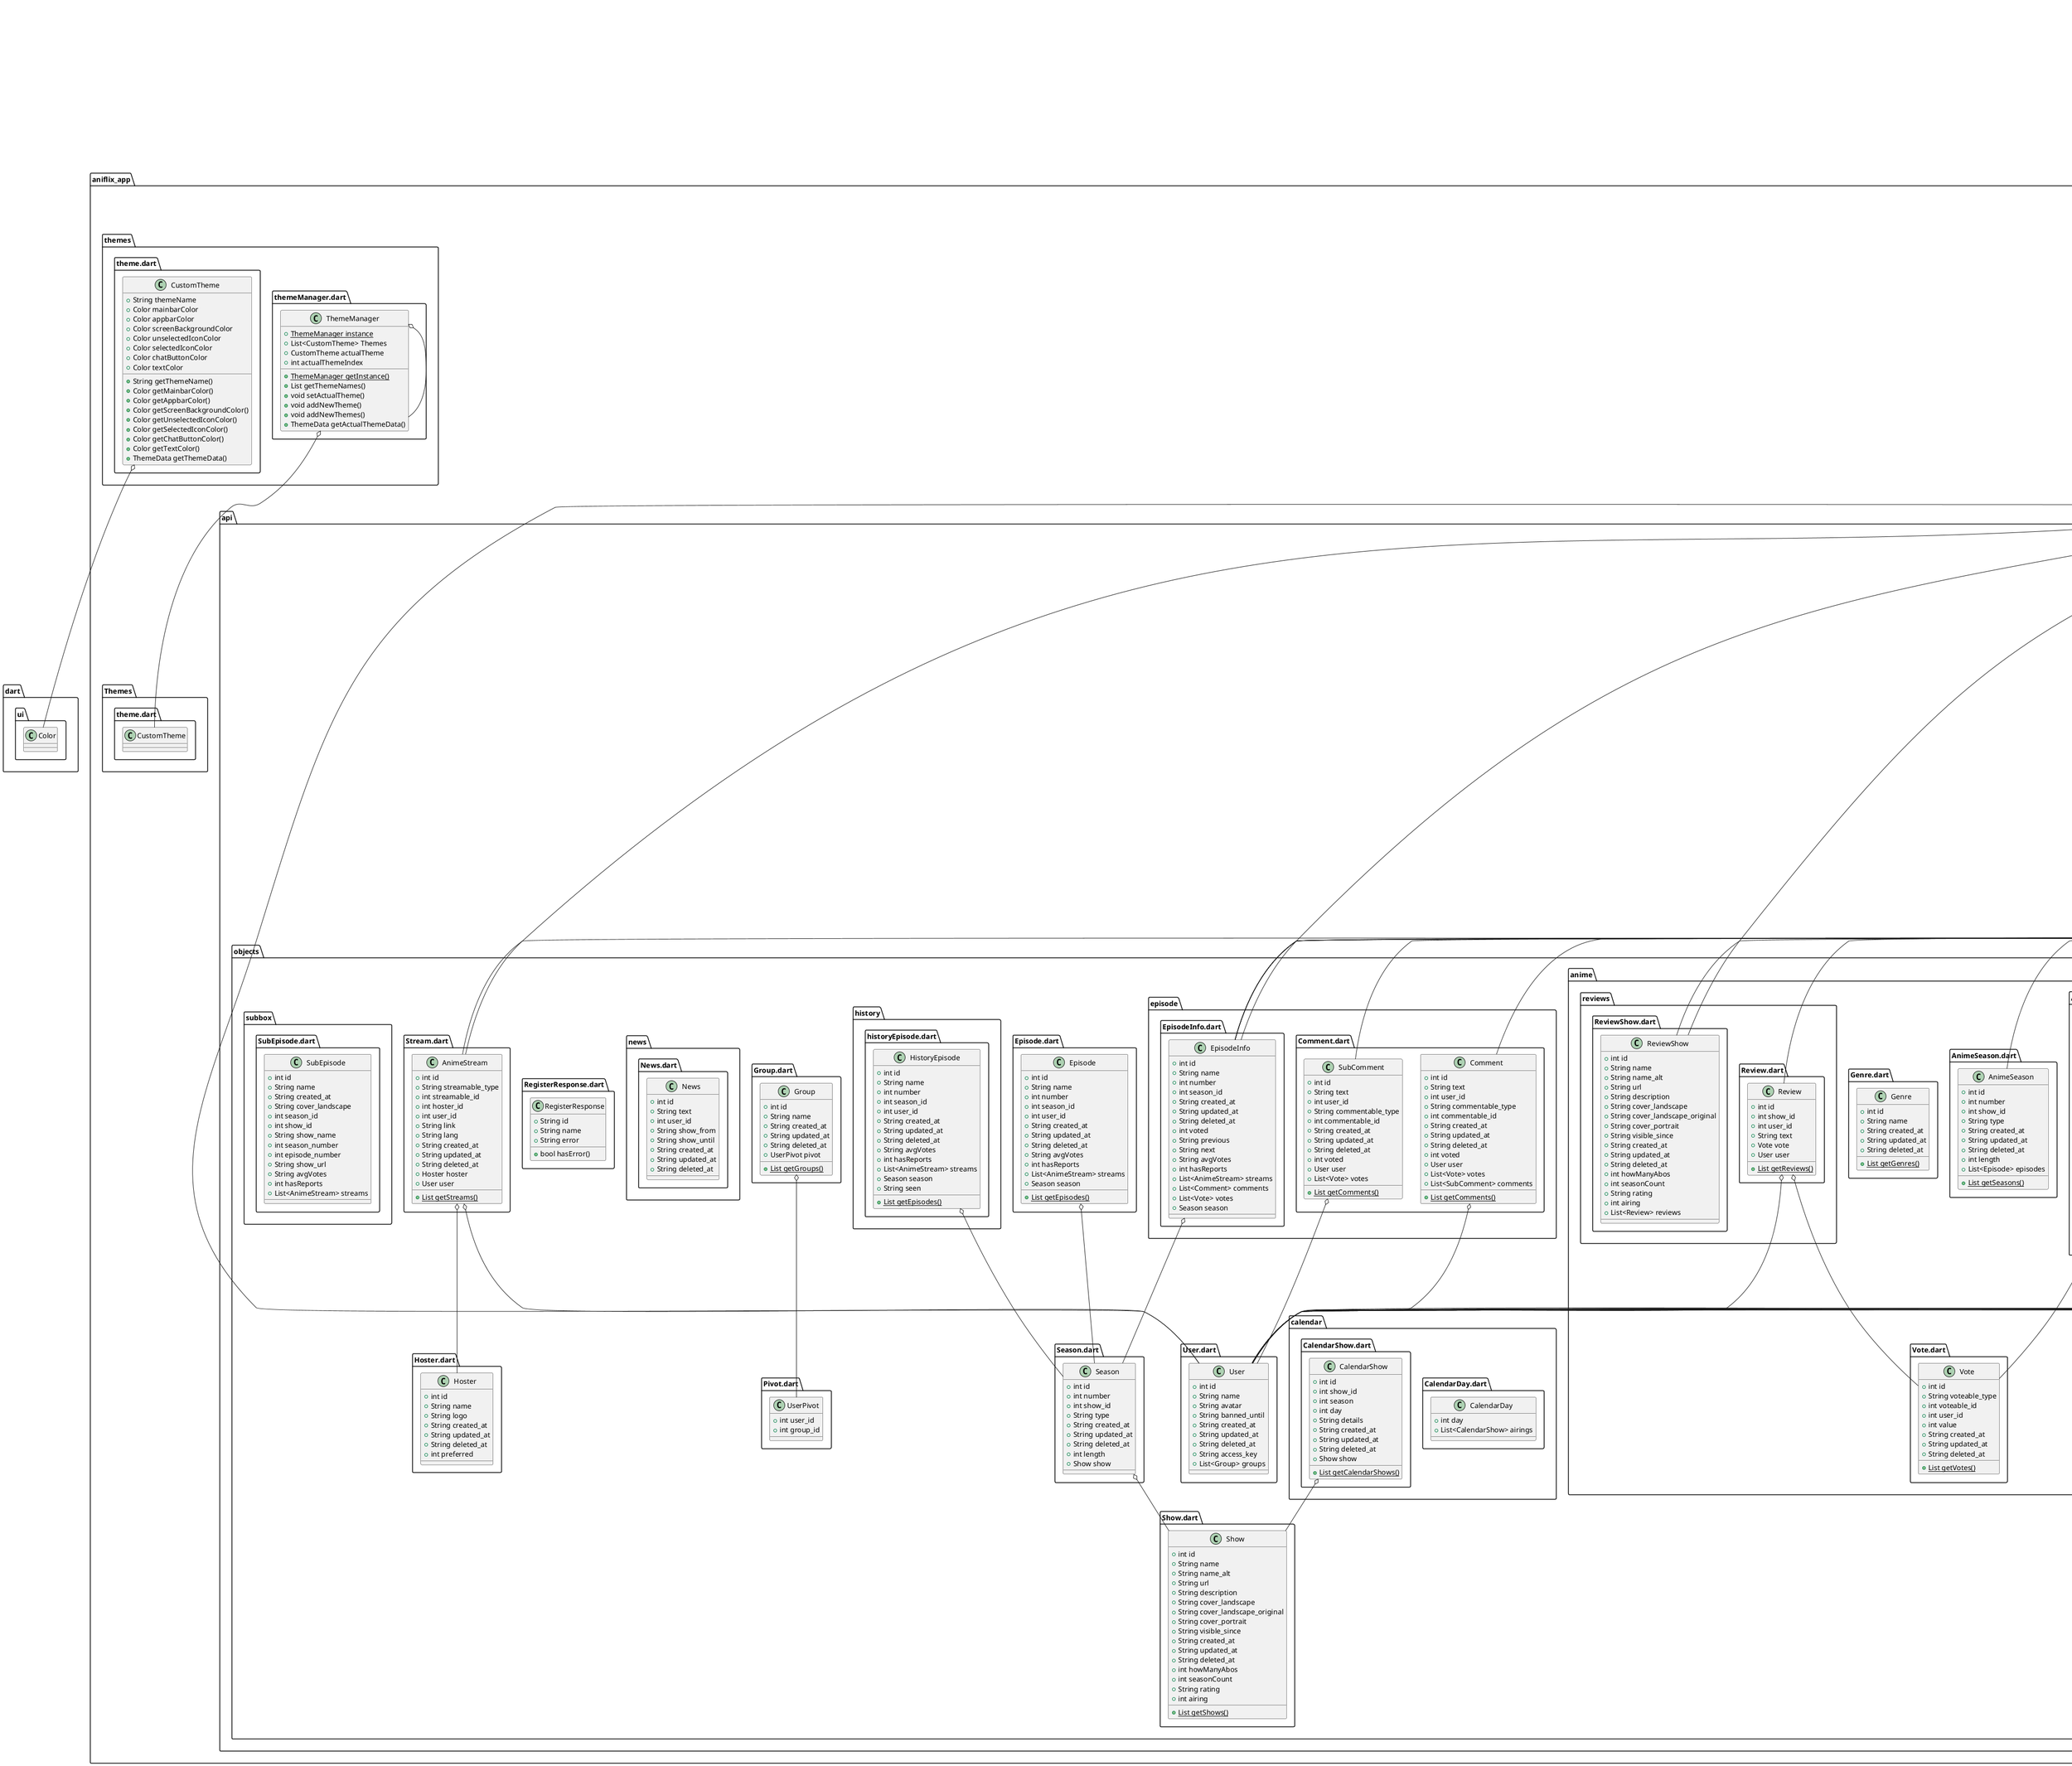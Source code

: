 @startuml
set namespaceSeparator ::

class "aniflix_app::api::APIManager.dart::APIManager" {
  {static} +LoginResponse login
  {static} +Future getNews()
  {static} +Future getCalendarData()
  {static} +Future getSubData()
  {static} +Future getAirings()
  {static} +Future getNewShows()
  {static} +Future getDiscover()
  {static} +Future getAnime()
  {static} +Future getAllShows()
  {static} +Future getAllShowsByGenres()
  {static} +Future getEpisode()
  {static} +Future getEpisodeInfo()
  {static} +Future getReviews()
  {static} +Future getReviewInfo()
  {static} +void createReview()
  {static} +Future getContinue()
  {static} +Future hideContinue()
  {static} +Future getHomeData()
  {static} +Future getAnimeListData()
  {static} +Future loginRequest()
  {static} +Future getUser()
  {static} +void setShowVote()
  {static} +void setEpisodeVote()
  {static} +void setCommentVote()
  {static} +dynamic addComment()
  {static} +void setSubscription()
  {static} +void setWatchlist()
  {static} +Future getWatchlist()
  {static} +Future getHistory()
  {static} +void setFavourite()
  {static} +Future getFavourite()
  {static} -Future _getRequest()
  {static} -Future _postRequest()
  {static} -Future _authDeleteRequest()
  {static} -Future _authPostRequest()
  {static} -Future _authGetRequest()
}

"aniflix_app::api::APIManager.dart::APIManager" o-- "aniflix_app::api::objects::LoginResponse.dart::LoginResponse"

class "aniflix_app::api::objects::Airing.dart::Airing" {
  +int id
  +int show_id
  +int season
  +int day
  +String details
  +String created_at
  +String updated_at
  +String deleted_at
}

class "aniflix_app::api::objects::allanime::genrewithshow.dart::GenreWithShows" {
  +int id
  +String name
  +String created_at
  +String updated_at
  +String deleted_at
  +List<Show> shows
}

class "aniflix_app::api::objects::anime::Anime.dart::Anime" {
  +int id
  +String name
  +String name_alt
  +String url
  +String description
  +String cover_landscape
  +String cover_landscape_original
  +String cover_portrait
  +String visible_since
  +String created_at
  +String updated_at
  +String deleted_at
  +Vote ownVote
  +String subscribed
  +String favorite
  +String watchlist
  +int howManyAbos
  +int seasonCount
  +String rating
  +Airing airing
  +List<AnimeSeason> seasons
  +List<Genre> genres
}

"aniflix_app::api::objects::anime::Anime.dart::Anime" o-- "aniflix_app::api::objects::anime::Vote.dart::Vote"
"aniflix_app::api::objects::anime::Anime.dart::Anime" o-- "aniflix_app::api::objects::Airing.dart::Airing"

class "aniflix_app::api::objects::anime::AnimeSeason.dart::AnimeSeason" {
  +int id
  +int number
  +int show_id
  +String type
  +String created_at
  +String updated_at
  +String deleted_at
  +int length
  +List<Episode> episodes
  {static} +List getSeasons()
}

class "aniflix_app::api::objects::anime::Genre.dart::Genre" {
  +int id
  +String name
  +String created_at
  +String updated_at
  +String deleted_at
  {static} +List getGenres()
}

class "aniflix_app::api::objects::anime::reviews::Review.dart::Review" {
  +int id
  +int show_id
  +int user_id
  +String text
  +Vote vote
  +User user
  {static} +List getReviews()
}

"aniflix_app::api::objects::anime::reviews::Review.dart::Review" o-- "aniflix_app::api::objects::anime::Vote.dart::Vote"
"aniflix_app::api::objects::anime::reviews::Review.dart::Review" o-- "aniflix_app::api::objects::User.dart::User"

class "aniflix_app::api::objects::anime::reviews::ReviewShow.dart::ReviewShow" {
  +int id
  +String name
  +String name_alt
  +String url
  +String description
  +String cover_landscape
  +String cover_landscape_original
  +String cover_portrait
  +String visible_since
  +String created_at
  +String updated_at
  +String deleted_at
  +int howManyAbos
  +int seasonCount
  +String rating
  +int airing
  +List<Review> reviews
}

class "aniflix_app::api::objects::anime::Vote.dart::Vote" {
  +int id
  +String voteable_type
  +int voteable_id
  +int user_id
  +int value
  +String created_at
  +String updated_at
  +String deleted_at
  {static} +List getVotes()
}

class "aniflix_app::api::objects::calendar::CalendarDay.dart::CalendarDay" {
  +int day
  +List<CalendarShow> airings
}

class "aniflix_app::api::objects::calendar::CalendarShow.dart::CalendarShow" {
  +int id
  +int show_id
  +int season
  +int day
  +String details
  +String created_at
  +String updated_at
  +String deleted_at
  +Show show
  {static} +List getCalendarShows()
}

"aniflix_app::api::objects::calendar::CalendarShow.dart::CalendarShow" o-- "aniflix_app::api::objects::Show.dart::Show"

class "aniflix_app::api::objects::episode::Comment.dart::Comment" {
  +int id
  +String text
  +int user_id
  +String commentable_type
  +int commentable_id
  +String created_at
  +String updated_at
  +String deleted_at
  +int voted
  +User user
  +List<Vote> votes
  +List<SubComment> comments
  {static} +List getComments()
}

"aniflix_app::api::objects::episode::Comment.dart::Comment" o-- "aniflix_app::api::objects::User.dart::User"

class "aniflix_app::api::objects::episode::Comment.dart::SubComment" {
  +int id
  +String text
  +int user_id
  +String commentable_type
  +int commentable_id
  +String created_at
  +String updated_at
  +String deleted_at
  +int voted
  +User user
  +List<Vote> votes
  {static} +List getComments()
}

"aniflix_app::api::objects::episode::Comment.dart::SubComment" o-- "aniflix_app::api::objects::User.dart::User"

class "aniflix_app::api::objects::episode::EpisodeInfo.dart::EpisodeInfo" {
  +int id
  +String name
  +int number
  +int season_id
  +String created_at
  +String updated_at
  +String deleted_at
  +int voted
  +String previous
  +String next
  +String avgVotes
  +int hasReports
  +List<AnimeStream> streams
  +List<Comment> comments
  +List<Vote> votes
  +Season season
}

"aniflix_app::api::objects::episode::EpisodeInfo.dart::EpisodeInfo" o-- "aniflix_app::api::objects::Season.dart::Season"

class "aniflix_app::api::objects::Episode.dart::Episode" {
  +int id
  +String name
  +int number
  +int season_id
  +int user_id
  +String created_at
  +String updated_at
  +String deleted_at
  +String avgVotes
  +int hasReports
  +List<AnimeStream> streams
  +Season season
  {static} +List getEpisodes()
}

"aniflix_app::api::objects::Episode.dart::Episode" o-- "aniflix_app::api::objects::Season.dart::Season"

class "aniflix_app::api::objects::Group.dart::Group" {
  +int id
  +String name
  +String created_at
  +String updated_at
  +String deleted_at
  +UserPivot pivot
  {static} +List getGroups()
}

"aniflix_app::api::objects::Group.dart::Group" o-- "aniflix_app::api::objects::Pivot.dart::UserPivot"

class "aniflix_app::api::objects::history::historyEpisode.dart::HistoryEpisode" {
  +int id
  +String name
  +int number
  +int season_id
  +int user_id
  +String created_at
  +String updated_at
  +String deleted_at
  +String avgVotes
  +int hasReports
  +List<AnimeStream> streams
  +Season season
  +String seen
  {static} +List getEpisodes()
}

"aniflix_app::api::objects::history::historyEpisode.dart::HistoryEpisode" o-- "aniflix_app::api::objects::Season.dart::Season"

class "aniflix_app::api::objects::Hoster.dart::Hoster" {
  +int id
  +String name
  +String logo
  +String created_at
  +String updated_at
  +String deleted_at
  +int preferred
}

class "aniflix_app::api::objects::LoginResponse.dart::LoginResponse" {
  +String access_token
  +String token_type
  +int expires_in
  +String error
  +bool hasError()
}

class "aniflix_app::api::objects::news::News.dart::News" {
  +int id
  +String text
  +int user_id
  +String show_from
  +String show_until
  +String created_at
  +String updated_at
  +String deleted_at
}

class "aniflix_app::api::objects::Pivot.dart::UserPivot" {
  +int user_id
  +int group_id
}

class "aniflix_app::api::objects::RegisterResponse.dart::RegisterResponse" {
  +String id
  +String name
  +String error
  +bool hasError()
}

class "aniflix_app::api::objects::Season.dart::Season" {
  +int id
  +int number
  +int show_id
  +String type
  +String created_at
  +String updated_at
  +String deleted_at
  +int length
  +Show show
}

"aniflix_app::api::objects::Season.dart::Season" o-- "aniflix_app::api::objects::Show.dart::Show"

class "aniflix_app::api::objects::Show.dart::Show" {
  +int id
  +String name
  +String name_alt
  +String url
  +String description
  +String cover_landscape
  +String cover_landscape_original
  +String cover_portrait
  +String visible_since
  +String created_at
  +String updated_at
  +String deleted_at
  +int howManyAbos
  +int seasonCount
  +String rating
  +int airing
  {static} +List getShows()
}

class "aniflix_app::api::objects::Stream.dart::AnimeStream" {
  +int id
  +String streamable_type
  +int streamable_id
  +int hoster_id
  +int user_id
  +String link
  +String lang
  +String created_at
  +String updated_at
  +String deleted_at
  +Hoster hoster
  +User user
  {static} +List getStreams()
}

"aniflix_app::api::objects::Stream.dart::AnimeStream" o-- "aniflix_app::api::objects::Hoster.dart::Hoster"
"aniflix_app::api::objects::Stream.dart::AnimeStream" o-- "aniflix_app::api::objects::User.dart::User"

class "aniflix_app::api::objects::subbox::SubEpisode.dart::SubEpisode" {
  +int id
  +String name
  +String created_at
  +String cover_landscape
  +int season_id
  +int show_id
  +String show_name
  +int season_number
  +int episode_number
  +String show_url
  +String avgVotes
  +int hasReports
  +List<AnimeStream> streams
}

class "aniflix_app::api::objects::User.dart::User" {
  +int id
  +String name
  +String avatar
  +String banned_until
  +String created_at
  +String updated_at
  +String deleted_at
  +String access_key
  +List<Group> groups
}

class "aniflix_app::components::appbars::customappbar.dart::AniflixAppbar" {
}

"flutter::src::material::app_bar.dart::AppBar" <|-- "aniflix_app::components::appbars::customappbar.dart::AniflixAppbar"

class "aniflix_app::components::custom::anime::animeDescription.dart::AnimeDescription" {
}

"flutter::src::widgets::container.dart::Container" <|-- "aniflix_app::components::custom::anime::animeDescription.dart::AnimeDescription"

class "aniflix_app::components::custom::anime::animeHeader.dart::AnimeHeader" {
}

"flutter::src::widgets::container.dart::Container" <|-- "aniflix_app::components::custom::anime::animeHeader.dart::AnimeHeader"

class "aniflix_app::components::custom::anime::episodeList.dart::EpisodeList" {
  +AnimeSeason season
  +Anime anime
  +MainWidgetState state
  +Widget build()
}

"aniflix_app::components::custom::anime::episodeList.dart::EpisodeList" o-- "aniflix_app::api::objects::anime::AnimeSeason.dart::AnimeSeason"
"aniflix_app::components::custom::anime::episodeList.dart::EpisodeList" o-- "aniflix_app::api::objects::anime::Anime.dart::Anime"
"aniflix_app::components::custom::anime::episodeList.dart::EpisodeList" o-- "aniflix_app::main.dart::MainWidgetState"
"flutter::src::widgets::framework.dart::StatelessWidget" <|-- "aniflix_app::components::custom::anime::episodeList.dart::EpisodeList"

class "aniflix_app::components::custom::dialogs::logoutDialog.dart::LogoutDialog" {
  +MainWidgetState state
  +Widget build()
}

"aniflix_app::components::custom::dialogs::logoutDialog.dart::LogoutDialog" o-- "aniflix_app::main.dart::MainWidgetState"
"flutter::src::widgets::framework.dart::StatelessWidget" <|-- "aniflix_app::components::custom::dialogs::logoutDialog.dart::LogoutDialog"

class "aniflix_app::components::custom::dialogs::ratingDialog.dart::RatingDialog" {
  +Anime anime
  +dynamic Function(double) onSend
  +double newRating
  +RatingDialogState createState()
}

"aniflix_app::components::custom::dialogs::ratingDialog.dart::RatingDialog" o-- "aniflix_app::api::objects::anime::Anime.dart::Anime"
"aniflix_app::components::custom::dialogs::ratingDialog.dart::RatingDialog" o-- "aniflix_app::components::custom::dialogs::ratingDialog.dart::dynamic Function(double)"
"flutter::src::widgets::framework.dart::StatefulWidget" <|-- "aniflix_app::components::custom::dialogs::ratingDialog.dart::RatingDialog"

class "aniflix_app::components::custom::dialogs::ratingDialog.dart::RatingDialogState" {
  -double _rating
  +Anime anime
  +dynamic Function(double) onSend
  +double newRating
  +Widget build()
  +dynamic sendData()
}

"aniflix_app::components::custom::dialogs::ratingDialog.dart::RatingDialogState" o-- "aniflix_app::api::objects::anime::Anime.dart::Anime"
"aniflix_app::components::custom::dialogs::ratingDialog.dart::RatingDialogState" o-- "aniflix_app::components::custom::dialogs::ratingDialog.dart::dynamic Function(double)"
"flutter::src::widgets::framework.dart::State<T>" <|-- "aniflix_app::components::custom::dialogs::ratingDialog.dart::RatingDialogState"

class "aniflix_app::components::custom::dialogs::writeReviewDialog.dart::WriteReviewDialog" {
  +dynamic Function(Review) onSend
  +ReviewShow review
  +User user
  +TextEditingController controller
  +Widget build()
}

"aniflix_app::components::custom::dialogs::writeReviewDialog.dart::WriteReviewDialog" o-- "aniflix_app::components::custom::dialogs::writeReviewDialog.dart::dynamic Function(Review)"
"aniflix_app::components::custom::dialogs::writeReviewDialog.dart::WriteReviewDialog" o-- "aniflix_app::api::objects::anime::reviews::ReviewShow.dart::ReviewShow"
"aniflix_app::components::custom::dialogs::writeReviewDialog.dart::WriteReviewDialog" o-- "aniflix_app::api::objects::User.dart::User"
"aniflix_app::components::custom::dialogs::writeReviewDialog.dart::WriteReviewDialog" o-- "flutter::src::widgets::editable_text.dart::TextEditingController"
"flutter::src::widgets::framework.dart::StatelessWidget" <|-- "aniflix_app::components::custom::dialogs::writeReviewDialog.dart::WriteReviewDialog"

class "aniflix_app::components::custom::episode::animePlayer.dart::AnimePlayer" {
  -AnimeStream _stream
  +Widget build()
}

"aniflix_app::components::custom::episode::animePlayer.dart::AnimePlayer" o-- "aniflix_app::api::objects::Stream.dart::AnimeStream"
"flutter::src::widgets::framework.dart::StatelessWidget" <|-- "aniflix_app::components::custom::episode::animePlayer.dart::AnimePlayer"

class "aniflix_app::components::custom::episode::comments::AnswerCommentComponent.dart::AnswerCommentComponent" {
  +User user
  +CommentContainerState state
  +AnswerCommentComponentState createState()
}

"aniflix_app::components::custom::episode::comments::AnswerCommentComponent.dart::AnswerCommentComponent" o-- "aniflix_app::api::objects::User.dart::User"
"aniflix_app::components::custom::episode::comments::AnswerCommentComponent.dart::AnswerCommentComponent" o-- "aniflix_app::components::custom::episode::comments::commentContainer.dart::CommentContainerState"
"flutter::src::widgets::framework.dart::StatefulWidget" <|-- "aniflix_app::components::custom::episode::comments::AnswerCommentComponent.dart::AnswerCommentComponent"

class "aniflix_app::components::custom::episode::comments::AnswerCommentComponent.dart::AnswerCommentComponentState" {
  +User user
  +CommentContainerState state
  +Widget build()
}

"aniflix_app::components::custom::episode::comments::AnswerCommentComponent.dart::AnswerCommentComponentState" o-- "aniflix_app::api::objects::User.dart::User"
"aniflix_app::components::custom::episode::comments::AnswerCommentComponent.dart::AnswerCommentComponentState" o-- "aniflix_app::components::custom::episode::comments::commentContainer.dart::CommentContainerState"
"flutter::src::widgets::framework.dart::State<T>" <|-- "aniflix_app::components::custom::episode::comments::AnswerCommentComponent.dart::AnswerCommentComponentState"

class "aniflix_app::components::custom::episode::comments::CommentComponent.dart::CommentComponent" {
  +User user
  +dynamic Function(String) callback
  +Widget build()
}

"aniflix_app::components::custom::episode::comments::CommentComponent.dart::CommentComponent" o-- "aniflix_app::api::objects::User.dart::User"
"aniflix_app::components::custom::episode::comments::CommentComponent.dart::CommentComponent" o-- "aniflix_app::components::custom::episode::comments::CommentComponent.dart::dynamic Function(String)"
"flutter::src::widgets::framework.dart::StatelessWidget" <|-- "aniflix_app::components::custom::episode::comments::CommentComponent.dart::CommentComponent"

class "aniflix_app::components::custom::episode::comments::commentContainer.dart::CommentContainer" {
  +Comment comment
  +User user
  +CommentContainerState createState()
}

"aniflix_app::components::custom::episode::comments::commentContainer.dart::CommentContainer" o-- "aniflix_app::api::objects::episode::Comment.dart::Comment"
"aniflix_app::components::custom::episode::comments::commentContainer.dart::CommentContainer" o-- "aniflix_app::api::objects::User.dart::User"
"flutter::src::widgets::framework.dart::StatefulWidget" <|-- "aniflix_app::components::custom::episode::comments::commentContainer.dart::CommentContainer"

class "aniflix_app::components::custom::episode::comments::commentContainer.dart::CommentContainerState" {
  +int id
  +String text
  +User user
  +List<SubComment> subComments
  +List<Vote> votes
  +String createdAt
  +int voted
  -String _actualVote
  +List<String> possibleVotes
  -int _numberOfUpVotes
  -int _numberOfDownVotes
  -bool _isReported
  +dynamic reports
  +User currentUser
  -bool _needAnswer
  +dynamic getSubCommentsAsContainers()
  +dynamic report()
  +dynamic makeUpVote()
  +dynamic makeDownVote()
  +dynamic sortVotes()
  +dynamic changeNeedAnswer()
  +Widget build()
}

"aniflix_app::components::custom::episode::comments::commentContainer.dart::CommentContainerState" o-- "aniflix_app::api::objects::User.dart::User"
"flutter::src::widgets::framework.dart::State<T>" <|-- "aniflix_app::components::custom::episode::comments::commentContainer.dart::CommentContainerState"

class "aniflix_app::components::custom::episode::comments::commentPanel.dart::CommentPanel" {
  -User _user
  -EpisodeInfo _episodeInfo
  -dynamic Function(CommentPanelState) _created
  -Function _onSend
  +CommentPanelState createState()
}

"aniflix_app::components::custom::episode::comments::commentPanel.dart::CommentPanel" o-- "aniflix_app::api::objects::User.dart::User"
"aniflix_app::components::custom::episode::comments::commentPanel.dart::CommentPanel" o-- "aniflix_app::api::objects::episode::EpisodeInfo.dart::EpisodeInfo"
"aniflix_app::components::custom::episode::comments::commentPanel.dart::CommentPanel" o-- "aniflix_app::components::custom::episode::comments::commentPanel.dart::dynamic Function(CommentPanelState)"
"flutter::src::widgets::framework.dart::StatefulWidget" <|-- "aniflix_app::components::custom::episode::comments::commentPanel.dart::CommentPanel"

class "aniflix_app::components::custom::episode::comments::commentPanel.dart::CommentPanelState" {
  -User _user
  -EpisodeInfo _episodeInfo
  -List<Comment> _comments
  -dynamic Function(CommentPanelState) _created
  -dynamic Function(String) _onSend
  +void init()
  +void initState()
  +dynamic updateEpisode()
  +Widget build()
}

"aniflix_app::components::custom::episode::comments::commentPanel.dart::CommentPanelState" o-- "aniflix_app::api::objects::User.dart::User"
"aniflix_app::components::custom::episode::comments::commentPanel.dart::CommentPanelState" o-- "aniflix_app::api::objects::episode::EpisodeInfo.dart::EpisodeInfo"
"aniflix_app::components::custom::episode::comments::commentPanel.dart::CommentPanelState" o-- "aniflix_app::components::custom::episode::comments::commentPanel.dart::dynamic Function(CommentPanelState)"
"aniflix_app::components::custom::episode::comments::commentPanel.dart::CommentPanelState" o-- "aniflix_app::components::custom::episode::comments::commentPanel.dart::dynamic Function(String)"
"flutter::src::widgets::framework.dart::State<T>" <|-- "aniflix_app::components::custom::episode::comments::commentPanel.dart::CommentPanelState"

class "aniflix_app::components::custom::episode::comments::SubCommentContainer.dart::SubCommentContainer" {
  +SubComment comment
  +User user
  +SubCommentContainerState createState()
}

"aniflix_app::components::custom::episode::comments::SubCommentContainer.dart::SubCommentContainer" o-- "aniflix_app::api::objects::episode::Comment.dart::SubComment"
"aniflix_app::components::custom::episode::comments::SubCommentContainer.dart::SubCommentContainer" o-- "aniflix_app::api::objects::User.dart::User"
"flutter::src::widgets::framework.dart::StatefulWidget" <|-- "aniflix_app::components::custom::episode::comments::SubCommentContainer.dart::SubCommentContainer"

class "aniflix_app::components::custom::episode::comments::SubCommentContainer.dart::SubCommentContainerState" {
  +int id
  +String text
  +User user
  +List<SubComment> subComments
  +List<Vote> votes
  +String createdAt
  +int voted
  -String _actualVote
  +List<String> possibleVotes
  -int _numberOfUpVotes
  -int _numberOfDownVotes
  -bool _isReported
  +User currentUser
  +dynamic getSubCommentsAsContainers()
  +dynamic report()
  +dynamic makeUpVote()
  +dynamic makeDownVote()
  +dynamic sortVotes()
  +Widget build()
}

"aniflix_app::components::custom::episode::comments::SubCommentContainer.dart::SubCommentContainerState" o-- "aniflix_app::api::objects::User.dart::User"
"flutter::src::widgets::framework.dart::State<T>" <|-- "aniflix_app::components::custom::episode::comments::SubCommentContainer.dart::SubCommentContainerState"

class "aniflix_app::components::custom::episode::episodeBar.dart::EpisodeBar" {
  -EpisodeInfo _episode
  -MainWidgetState _state
  -dynamic Function(EpisodeBarState) _created
  +EpisodeBarState createState()
}

"aniflix_app::components::custom::episode::episodeBar.dart::EpisodeBar" o-- "aniflix_app::api::objects::episode::EpisodeInfo.dart::EpisodeInfo"
"aniflix_app::components::custom::episode::episodeBar.dart::EpisodeBar" o-- "aniflix_app::main.dart::MainWidgetState"
"aniflix_app::components::custom::episode::episodeBar.dart::EpisodeBar" o-- "aniflix_app::components::custom::episode::episodeBar.dart::dynamic Function(EpisodeBarState)"
"flutter::src::widgets::framework.dart::StatefulWidget" <|-- "aniflix_app::components::custom::episode::episodeBar.dart::EpisodeBar"

class "aniflix_app::components::custom::episode::episodeBar.dart::EpisodeBarState" {
  -EpisodeInfo _episode
  -MainWidgetState _state
  -dynamic Function(EpisodeBarState) _created
  -bool _isReported
  +List<String> possibleVotes
  -String _actualVote
  -int _numberOfUpVotes
  -int _numberOfDownVotes
  +void init()
  +void initState()
  +dynamic updateEpisode()
  +Widget build()
  +dynamic makeUpVote()
  +dynamic makeDownVote()
}

"aniflix_app::components::custom::episode::episodeBar.dart::EpisodeBarState" o-- "aniflix_app::api::objects::episode::EpisodeInfo.dart::EpisodeInfo"
"aniflix_app::components::custom::episode::episodeBar.dart::EpisodeBarState" o-- "aniflix_app::main.dart::MainWidgetState"
"aniflix_app::components::custom::episode::episodeBar.dart::EpisodeBarState" o-- "aniflix_app::components::custom::episode::episodeBar.dart::dynamic Function(EpisodeBarState)"
"flutter::src::widgets::framework.dart::State<T>" <|-- "aniflix_app::components::custom::episode::episodeBar.dart::EpisodeBarState"

class "aniflix_app::components::custom::episode::episodeHeader.dart::EpisodeHeader" {
  +EpisodeInfo episode
  +Function prev
  +Function next
  +dynamic Function(int, int) change
  +EpisodeHeaderState createState()
}

"aniflix_app::components::custom::episode::episodeHeader.dart::EpisodeHeader" o-- "aniflix_app::api::objects::episode::EpisodeInfo.dart::EpisodeInfo"
"aniflix_app::components::custom::episode::episodeHeader.dart::EpisodeHeader" o-- "aniflix_app::components::custom::episode::episodeHeader.dart::dynamic Function(int, int)"
"flutter::src::widgets::framework.dart::StatefulWidget" <|-- "aniflix_app::components::custom::episode::episodeHeader.dart::EpisodeHeader"

class "aniflix_app::components::custom::episode::episodeHeader.dart::EpisodeHeaderState" {
  +EpisodeInfo episode
  +Function prev
  +Function next
  +dynamic Function(int, int) change
  -int _language
  -int _hoster
  -List<String> _hosters
  +void initState()
  +Widget build()
  +List getLanguagesAsDropdownList()
  +List getHosters()
}

"aniflix_app::components::custom::episode::episodeHeader.dart::EpisodeHeaderState" o-- "aniflix_app::api::objects::episode::EpisodeInfo.dart::EpisodeInfo"
"aniflix_app::components::custom::episode::episodeHeader.dart::EpisodeHeaderState" o-- "aniflix_app::components::custom::episode::episodeHeader.dart::dynamic Function(int, int)"
"flutter::src::widgets::framework.dart::State<T>" <|-- "aniflix_app::components::custom::episode::episodeHeader.dart::EpisodeHeaderState"

class "aniflix_app::components::custom::images::aniflixImage.dart::AniflixImage" {
}

"flutter::src::widgets::image.dart::Image" <|-- "aniflix_app::components::custom::images::aniflixImage.dart::AniflixImage"

class "aniflix_app::components::custom::listelements::imageListElement.dart::ImageListElement" {
}

"flutter::src::widgets::container.dart::Container" <|-- "aniflix_app::components::custom::listelements::imageListElement.dart::ImageListElement"

class "aniflix_app::components::custom::listelements::listElement.dart::ListElement" {
}

"flutter::src::widgets::container.dart::Container" <|-- "aniflix_app::components::custom::listelements::listElement.dart::ListElement"

class "aniflix_app::components::custom::news::newsContainer.dart::NewsContainer" {
}

"flutter::src::widgets::container.dart::Container" <|-- "aniflix_app::components::custom::news::newsContainer.dart::NewsContainer"

class "aniflix_app::components::custom::review::reviewElement.dart::ReviewElement" {
  +Review review
  +BuildContext ctx
}

"aniflix_app::components::custom::review::reviewElement.dart::ReviewElement" o-- "aniflix_app::api::objects::anime::reviews::Review.dart::Review"
"aniflix_app::components::custom::review::reviewElement.dart::ReviewElement" o-- "flutter::src::widgets::framework.dart::BuildContext"
"flutter::src::widgets::container.dart::Container" <|-- "aniflix_app::components::custom::review::reviewElement.dart::ReviewElement"

class "aniflix_app::components::custom::slider::slider_with_headline.dart::HeadlineSlider" {
  +String title
  +List<SliderElement> elements
  +double aspectRatio
}

"flutter::src::widgets::container.dart::Container" <|-- "aniflix_app::components::custom::slider::slider_with_headline.dart::HeadlineSlider"

class "aniflix_app::components::custom::text::highlighted_text_box.dart::HighlightedTextBox" {
}

"flutter::src::widgets::container.dart::Container" <|-- "aniflix_app::components::custom::text::highlighted_text_box.dart::HighlightedTextBox"

class "aniflix_app::components::custom::text::theme_text.dart::ThemeText" {
}

"flutter::src::widgets::text.dart::Text" <|-- "aniflix_app::components::custom::text::theme_text.dart::ThemeText"

class "aniflix_app::components::navigationbars::mainbar.dart::AniflixNavigationbar" {
  {static} +dynamic getItems()
  +BottomNavState createState()
}

"bmnav::bmnav.dart::BottomNav" <|-- "aniflix_app::components::navigationbars::mainbar.dart::AniflixNavigationbar"

class "aniflix_app::components::navigationbars::mainbar.dart::AniflixNavState" {
  +int currentIndex
  +IconStyle iconStyle
  +LabelStyle labelStyle
  +Widget build()
  +dynamic onItemClick()
  +dynamic parseLabel()
}

"aniflix_app::components::navigationbars::mainbar.dart::AniflixNavState" o-- "bmnav::bmnav.dart::IconStyle"
"aniflix_app::components::navigationbars::mainbar.dart::AniflixNavState" o-- "bmnav::bmnav.dart::LabelStyle"
"bmnav::bmnav.dart::BottomNavState" <|-- "aniflix_app::components::navigationbars::mainbar.dart::AniflixNavState"

class "aniflix_app::components::navigationbars::mainbar.dart::AniflixNavItem" {
  +Key key
  +bool selected
  +Widget build()
}

"aniflix_app::components::navigationbars::mainbar.dart::AniflixNavItem" o-- "flutter::src::foundation::key.dart::Key"
"bmnav::bmnav.dart::BMNavItem" <|-- "aniflix_app::components::navigationbars::mainbar.dart::AniflixNavItem"

class "aniflix_app::components::screens::anime.dart::AnimeScreen" {
  +dynamic name
  +MainWidgetState state
  +AnimeScreenState createState()
}

"aniflix_app::components::screens::anime.dart::AnimeScreen" o-- "aniflix_app::main.dart::MainWidgetState"
"flutter::src::widgets::framework.dart::StatefulWidget" <|-- "aniflix_app::components::screens::anime.dart::AnimeScreen"

class "aniflix_app::components::screens::anime.dart::AnimeScreenState" {
  +MainWidgetState state
  +Future<Anime> anime
  +List<TextboxSliderElement> genres
  +List<String> genreNames
  -bool _isSubscribed
  -int _actualSeason
  -bool _isInWatchlist
  -bool _isFavorite
  -bool _useData
  -double _rating
  +dynamic toggleSubButton()
  +dynamic changeSeason()
  +dynamic addToWatchlist()
  +dynamic addAsFavorite()
  +Widget build()
}

"aniflix_app::components::screens::anime.dart::AnimeScreenState" o-- "aniflix_app::main.dart::MainWidgetState"
"flutter::src::widgets::framework.dart::State<T>" <|-- "aniflix_app::components::screens::anime.dart::AnimeScreenState"

class "aniflix_app::components::screens::animelist.dart::AnimeListData" {
  +List<Show> allShows
  +List<GenreWithShows> allShowsWithGenres
}

class "aniflix_app::components::screens::animelist.dart::AnimeList" {
  +MainWidgetState state
  +AnimeListState createState()
}

"aniflix_app::components::screens::animelist.dart::AnimeList" o-- "aniflix_app::main.dart::MainWidgetState"
"flutter::src::widgets::framework.dart::StatefulWidget" <|-- "aniflix_app::components::screens::animelist.dart::AnimeList"

class "aniflix_app::components::screens::animelist.dart::AnimeListState" {
  +MainWidgetState state
  +Future<AnimeListData> animeListData
  +List<String> filterCriteria
  -bool _onlyAiring
  -int _actualFilterCriteria
  +List<Widget> sortedGenre
  +List<Widget> sortedAZ
  +List<Widget> sortedBewertung
  +List<Widget> sortedAbos
  +List<Widget> sortedGenreAiring
  +List<Widget> sortedAZAiring
  +List<Widget> sortedBewertungAiring
  +List<Widget> sortedAbosAiring
  -List<Widget> _actualSortedAnimeList
  +dynamic changeCheckbox()
  +dynamic changeActualFilterCriteria()
  +dynamic updateAnimeList()
  +Widget build()
  +List getFilterCriteriaAsDropdownList()
  +List getAllAnimeAsSortedList()
}

"aniflix_app::components::screens::animelist.dart::AnimeListState" o-- "aniflix_app::main.dart::MainWidgetState"
"flutter::src::widgets::framework.dart::State<T>" <|-- "aniflix_app::components::screens::animelist.dart::AnimeListState"

class "aniflix_app::components::screens::calendar.dart::Calendar" {
  +MainWidgetState state
  +Future<List<CalendarDay>> calendarData
  +List<SliderElement> special
  +List<SliderElement> monday
  +List<SliderElement> tuesday
  +List<SliderElement> wednesday
  +List<SliderElement> thursday
  +List<SliderElement> friday
  +List<SliderElement> saturday
  +List<SliderElement> sunday
  +Widget build()
}

"aniflix_app::components::screens::calendar.dart::Calendar" o-- "aniflix_app::main.dart::MainWidgetState"
"flutter::src::widgets::framework.dart::StatelessWidget" <|-- "aniflix_app::components::screens::calendar.dart::Calendar"

class "aniflix_app::components::screens::episode.dart::EpisodeScreen" {
  +MainWidgetState state
  +String name
  +int season
  +int number
  +EpisodeScreenState createState()
}

"aniflix_app::components::screens::episode.dart::EpisodeScreen" o-- "aniflix_app::main.dart::MainWidgetState"
"flutter::src::widgets::framework.dart::StatefulWidget" <|-- "aniflix_app::components::screens::episode.dart::EpisodeScreen"

class "aniflix_app::components::screens::episode.dart::EpisodeScreenState" {
  +MainWidgetState mainState
  -AnimeStream _stream
  -List<String> _hosters
  -List<String> _langs
  -bool _isReported
  +Future<LoadInfo> episodeInfo
  +String name
  +int season
  +int number
  +EpisodeBarState barState
  +CommentPanelState commentPanelState
  +dynamic updateStream()
  +dynamic report()
  +dynamic updateEpisodeData()
  +Widget build()
}

"aniflix_app::components::screens::episode.dart::EpisodeScreenState" o-- "aniflix_app::main.dart::MainWidgetState"
"aniflix_app::components::screens::episode.dart::EpisodeScreenState" o-- "aniflix_app::api::objects::Stream.dart::AnimeStream"
"aniflix_app::components::screens::episode.dart::EpisodeScreenState" o-- "aniflix_app::components::custom::episode::episodeBar.dart::EpisodeBarState"
"aniflix_app::components::screens::episode.dart::EpisodeScreenState" o-- "aniflix_app::components::custom::episode::comments::commentPanel.dart::CommentPanelState"
"flutter::src::widgets::framework.dart::State<T>" <|-- "aniflix_app::components::screens::episode.dart::EpisodeScreenState"

class "aniflix_app::components::screens::episode.dart::LoadInfo" {
  +User user
  +EpisodeInfo episodeInfo
}

"aniflix_app::components::screens::episode.dart::LoadInfo" o-- "aniflix_app::api::objects::User.dart::User"
"aniflix_app::components::screens::episode.dart::LoadInfo" o-- "aniflix_app::api::objects::episode::EpisodeInfo.dart::EpisodeInfo"

class "aniflix_app::components::screens::favoriten.dart::Favoriten" {
  +MainWidgetState state
  +Future<List<Show>> favouriteData
  +List<Show> favouriteList
  +Widget build()
  +List getFavouritesAsWidgets()
}

"aniflix_app::components::screens::favoriten.dart::Favoriten" o-- "aniflix_app::main.dart::MainWidgetState"
"flutter::src::widgets::framework.dart::StatelessWidget" <|-- "aniflix_app::components::screens::favoriten.dart::Favoriten"

class "aniflix_app::components::screens::home.dart::Homedata" {
  +List<SliderElement> continues
  +List<SliderElement> airings
  +List<SliderElement> newshows
  +List<SliderElement> discover
}

class "aniflix_app::components::screens::home.dart::Home" {
  +MainWidgetState state
  +HomeState createState()
}

"aniflix_app::components::screens::home.dart::Home" o-- "aniflix_app::main.dart::MainWidgetState"
"flutter::src::widgets::framework.dart::StatefulWidget" <|-- "aniflix_app::components::screens::home.dart::Home"

class "aniflix_app::components::screens::home.dart::HomeState" {
  +Future<Homedata> homedata
  +List<SliderElement> continues
  +Widget build()
}

"flutter::src::widgets::framework.dart::State<T>" <|-- "aniflix_app::components::screens::home.dart::HomeState"

class "aniflix_app::components::screens::login.dart::Login" {
  +MainWidgetState state
  +TextEditingController emailController
  +TextEditingController passwortController
  +Widget build()
  -dynamic _launchURL()
  +void resetTextController()
  +void showErrorDialog()
}

"aniflix_app::components::screens::login.dart::Login" o-- "aniflix_app::main.dart::MainWidgetState"
"aniflix_app::components::screens::login.dart::Login" o-- "flutter::src::widgets::editable_text.dart::TextEditingController"
"flutter::src::widgets::framework.dart::StatelessWidget" <|-- "aniflix_app::components::screens::login.dart::Login"

class "aniflix_app::components::screens::news.dart::NewsPage" {
  +Future<List<News>> news
  +Widget build()
  +List getNotificationsAsList()
}

"flutter::src::widgets::framework.dart::StatelessWidget" <|-- "aniflix_app::components::screens::news.dart::NewsPage"

class "aniflix_app::components::screens::profil.dart::Profil" {
  +Widget build()
}

"flutter::src::widgets::framework.dart::StatelessWidget" <|-- "aniflix_app::components::screens::profil.dart::Profil"

class "aniflix_app::components::screens::register.dart::Register" {
  +MainWidgetState state
  +TextEditingController usernameController
  +TextEditingController emailController
  +TextEditingController passwortController
  +TextEditingController passwortWiederholenController
  +Widget build()
  +void resetTextController()
}

"aniflix_app::components::screens::register.dart::Register" o-- "aniflix_app::main.dart::MainWidgetState"
"aniflix_app::components::screens::register.dart::Register" o-- "flutter::src::widgets::editable_text.dart::TextEditingController"
"flutter::src::widgets::framework.dart::StatelessWidget" <|-- "aniflix_app::components::screens::register.dart::Register"

class "aniflix_app::components::screens::review.dart::ReviewScreen" {
  +String url
  +ReviewScreenState createState()
}

"flutter::src::widgets::framework.dart::StatefulWidget" <|-- "aniflix_app::components::screens::review.dart::ReviewScreen"

class "aniflix_app::components::screens::review.dart::ReviewScreenState" {
  +Future<ReviewInfo> reviewData
  +String url
  -List<ReviewElement> _actualReviews
  -bool _showButton
  +dynamic addNewReview()
  +Widget build()
}

"flutter::src::widgets::framework.dart::State<T>" <|-- "aniflix_app::components::screens::review.dart::ReviewScreenState"

class "aniflix_app::components::screens::review.dart::ReviewInfo" {
  +User user
  +ReviewShow reviewShow
}

"aniflix_app::components::screens::review.dart::ReviewInfo" o-- "aniflix_app::api::objects::User.dart::User"
"aniflix_app::components::screens::review.dart::ReviewInfo" o-- "aniflix_app::api::objects::anime::reviews::ReviewShow.dart::ReviewShow"

class "aniflix_app::components::screens::settings.dart::Settings" {
  +MainWidgetState state
  +Widget build()
}

"aniflix_app::components::screens::settings.dart::Settings" o-- "aniflix_app::main.dart::MainWidgetState"
"flutter::src::widgets::framework.dart::StatelessWidget" <|-- "aniflix_app::components::screens::settings.dart::Settings"

class "aniflix_app::components::screens::subbox.dart::SubBox" {
  +Future<List<SubEpisode>> episodes
  +List<HeadlineSlider> days
  +List<List<SliderElement>> lists
  +dynamic getDays()
  +Widget build()
}

"flutter::src::widgets::framework.dart::StatelessWidget" <|-- "aniflix_app::components::screens::subbox.dart::SubBox"

class "aniflix_app::components::screens::verlauf.dart::Verlauf" {
  +MainWidgetState state
  +Future<List<HistoryEpisode>> historyData
  +Widget build()
  +List getHistoryAsWidgets()
}

"aniflix_app::components::screens::verlauf.dart::Verlauf" o-- "aniflix_app::main.dart::MainWidgetState"
"flutter::src::widgets::framework.dart::StatelessWidget" <|-- "aniflix_app::components::screens::verlauf.dart::Verlauf"

class "aniflix_app::components::screens::watchlist.dart::Watchlist" {
  +MainWidgetState state
  +Future<List<Show>> watchlistdata
  +List<Show> watchlist
  +Widget build()
  +List getWatchlistAsWidgets()
}

"aniflix_app::components::screens::watchlist.dart::Watchlist" o-- "aniflix_app::main.dart::MainWidgetState"
"flutter::src::widgets::framework.dart::StatelessWidget" <|-- "aniflix_app::components::screens::watchlist.dart::Watchlist"

class "aniflix_app::components::slider::carousel::AnimeCarousel.dart::AnimeCarousel" {
}

"carousel_slider::carousel_slider.dart::CarouselSlider" <|-- "aniflix_app::components::slider::carousel::AnimeCarousel.dart::AnimeCarousel"

class "aniflix_app::components::slider::carousel::TextBoxCarousel.dart::TextboxCarousel" {
}

"carousel_slider::carousel_slider.dart::CarouselSlider" <|-- "aniflix_app::components::slider::carousel::TextBoxCarousel.dart::TextboxCarousel"

class "aniflix_app::components::slider::SliderElement.dart::SliderElement" {
  +void Function() onTap
  +String name
  +String description
  +String image
  +Function close
}

"aniflix_app::components::slider::SliderElement.dart::SliderElement" o-- "flutter::src::gestures::tap.dart::void Function()"
"flutter::src::widgets::container.dart::Container" <|-- "aniflix_app::components::slider::SliderElement.dart::SliderElement"

class "aniflix_app::components::slider::TextboxSliderElement.dart::TextboxSliderElement" {
}

"flutter::src::widgets::container.dart::Container" <|-- "aniflix_app::components::slider::TextboxSliderElement.dart::TextboxSliderElement"

class "aniflix_app::main.dart::App" {
  +_AppState createState()
  {static} +void setTheme()
}

"flutter::src::widgets::framework.dart::StatefulWidget" <|-- "aniflix_app::main.dart::App"

class "aniflix_app::main.dart::_AppState" {
  -ThemeData _theme
  +Widget build()
}

"aniflix_app::main.dart::_AppState" o-- "flutter::src::material::theme_data.dart::ThemeData"
"flutter::src::widgets::framework.dart::State<T>" <|-- "aniflix_app::main.dart::_AppState"

class "aniflix_app::main.dart::MainWidget" {
  {static} +MainWidgetState of()
  +MainWidgetState createState()
}

"flutter::src::widgets::framework.dart::StatefulWidget" <|-- "aniflix_app::main.dart::MainWidget"

class "aniflix_app::main.dart::MainWidgetState" {
  +PageStorageBucket bucket
  -Widget _screen
  +int index
  +Future<SharedPreferences> sharedPreferencesData
  +dynamic changePage()
  +Widget build()
  +dynamic showChat()
}

"aniflix_app::main.dart::MainWidgetState" o-- "flutter::src::widgets::page_storage.dart::PageStorageBucket"
"aniflix_app::main.dart::MainWidgetState" o-- "flutter::src::widgets::framework.dart::Widget"
"flutter::src::widgets::framework.dart::State<T>" <|-- "aniflix_app::main.dart::MainWidgetState"

class "aniflix_app::themes::theme.dart::CustomTheme" {
  +String themeName
  +Color mainbarColor
  +Color appbarColor
  +Color screenBackgroundColor
  +Color unselectedIconColor
  +Color selectedIconColor
  +Color chatButtonColor
  +Color textColor
  +String getThemeName()
  +Color getMainbarColor()
  +Color getAppbarColor()
  +Color getScreenBackgroundColor()
  +Color getUnselectedIconColor()
  +Color getSelectedIconColor()
  +Color getChatButtonColor()
  +Color getTextColor()
  +ThemeData getThemeData()
}

"aniflix_app::themes::theme.dart::CustomTheme" o-- "dart::ui::Color"

class "aniflix_app::themes::themeManager.dart::ThemeManager" {
  {static} +ThemeManager instance
  +List<CustomTheme> Themes
  +CustomTheme actualTheme
  +int actualThemeIndex
  {static} +ThemeManager getInstance()
  +List getThemeNames()
  +void setActualTheme()
  +void addNewTheme()
  +void addNewThemes()
  +ThemeData getActualThemeData()
}

"aniflix_app::themes::themeManager.dart::ThemeManager" o-- "aniflix_app::themes::themeManager.dart::ThemeManager"
"aniflix_app::themes::themeManager.dart::ThemeManager" o-- "aniflix_app::Themes::theme.dart::CustomTheme"


@enduml